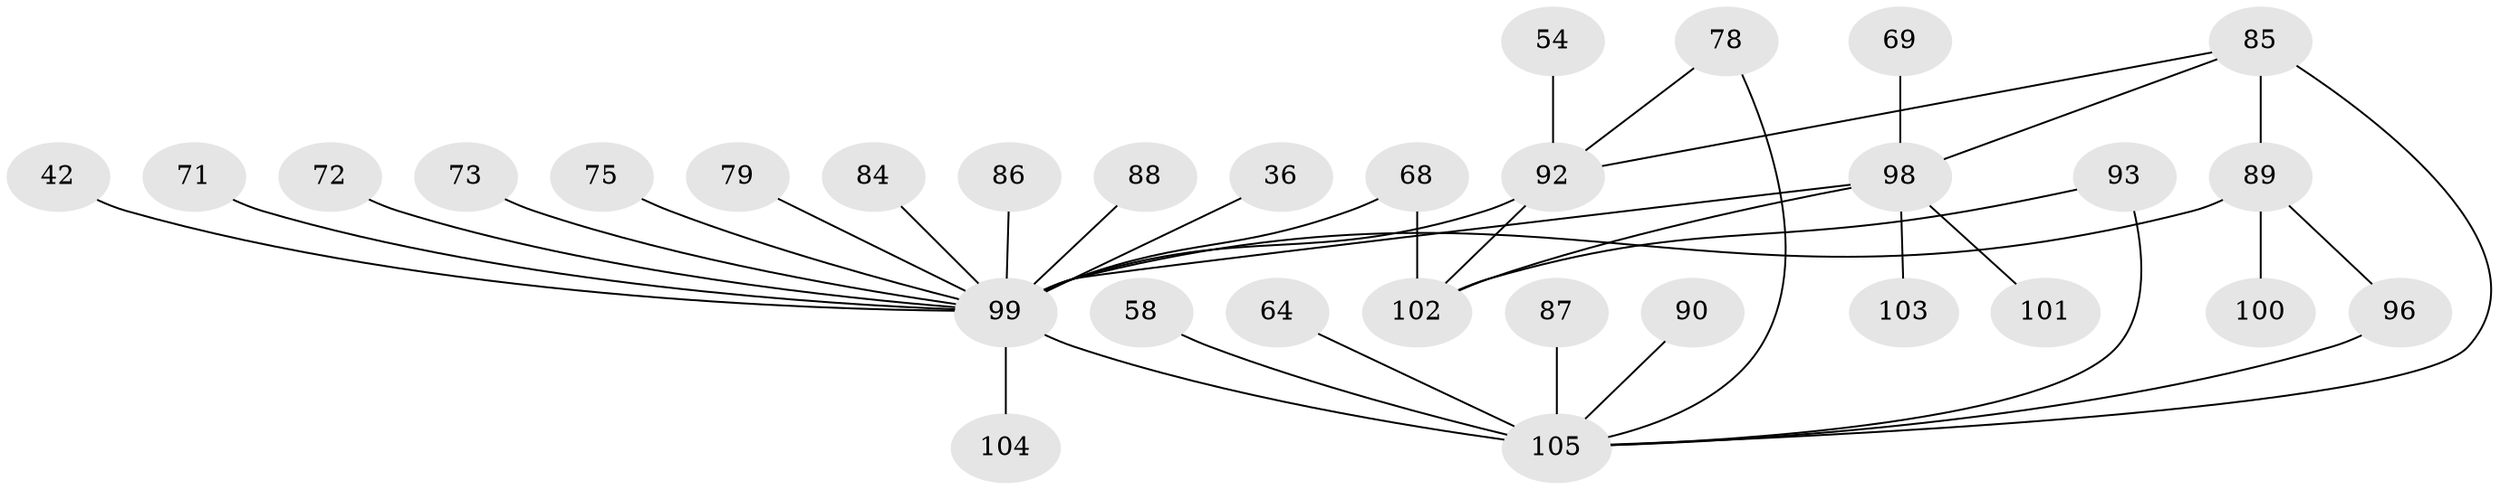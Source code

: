 // original degree distribution, {7: 0.01904761904761905, 6: 0.05714285714285714, 8: 0.009523809523809525, 3: 0.20952380952380953, 2: 0.29523809523809524, 4: 0.10476190476190476, 1: 0.2857142857142857, 5: 0.01904761904761905}
// Generated by graph-tools (version 1.1) at 2025/45/03/04/25 21:45:13]
// undirected, 31 vertices, 38 edges
graph export_dot {
graph [start="1"]
  node [color=gray90,style=filled];
  36;
  42;
  54;
  58;
  64 [super="+4+25"];
  68 [super="+29+59"];
  69;
  71 [super="+62"];
  72;
  73;
  75;
  78;
  79 [super="+35"];
  84;
  85 [super="+77+67+74+20"];
  86 [super="+47+53"];
  87;
  88;
  89 [super="+17"];
  90 [super="+81"];
  92 [super="+66"];
  93 [super="+60"];
  96;
  98 [super="+46+94"];
  99 [super="+70+95+57"];
  100 [super="+51+28+65"];
  101;
  102 [super="+97"];
  103;
  104 [super="+55"];
  105 [super="+31+76+91+40"];
  36 -- 99;
  42 -- 99;
  54 -- 92;
  58 -- 105;
  64 -- 105;
  68 -- 99 [weight=2];
  68 -- 102 [weight=2];
  69 -- 98;
  71 -- 99;
  72 -- 99;
  73 -- 99;
  75 -- 99;
  78 -- 105;
  78 -- 92;
  79 -- 99;
  84 -- 99;
  85 -- 92 [weight=2];
  85 -- 98 [weight=2];
  85 -- 105 [weight=3];
  85 -- 89 [weight=2];
  86 -- 99 [weight=2];
  87 -- 105;
  88 -- 99;
  89 -- 96;
  89 -- 99 [weight=2];
  89 -- 100 [weight=2];
  90 -- 105;
  92 -- 99 [weight=4];
  92 -- 102;
  93 -- 105 [weight=2];
  93 -- 102;
  96 -- 105;
  98 -- 101;
  98 -- 99 [weight=3];
  98 -- 103;
  98 -- 102 [weight=3];
  99 -- 105 [weight=6];
  99 -- 104;
}
